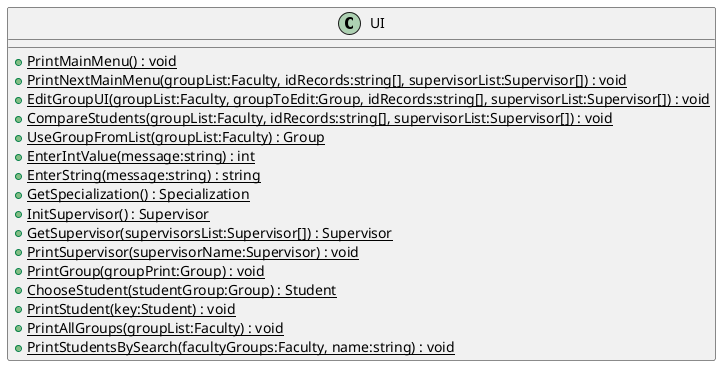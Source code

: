 @startuml
class UI {
    + {static} PrintMainMenu() : void
    + {static} PrintNextMainMenu(groupList:Faculty, idRecords:string[], supervisorList:Supervisor[]) : void
    + {static} EditGroupUI(groupList:Faculty, groupToEdit:Group, idRecords:string[], supervisorList:Supervisor[]) : void
    + {static} CompareStudents(groupList:Faculty, idRecords:string[], supervisorList:Supervisor[]) : void
    + {static} UseGroupFromList(groupList:Faculty) : Group
    + {static} EnterIntValue(message:string) : int
    + {static} EnterString(message:string) : string
    + {static} GetSpecialization() : Specialization
    + {static} InitSupervisor() : Supervisor
    + {static} GetSupervisor(supervisorsList:Supervisor[]) : Supervisor
    + {static} PrintSupervisor(supervisorName:Supervisor) : void
    + {static} PrintGroup(groupPrint:Group) : void
    + {static} ChooseStudent(studentGroup:Group) : Student
    + {static} PrintStudent(key:Student) : void
    + {static} PrintAllGroups(groupList:Faculty) : void
    + {static} PrintStudentsBySearch(facultyGroups:Faculty, name:string) : void
}
@enduml

